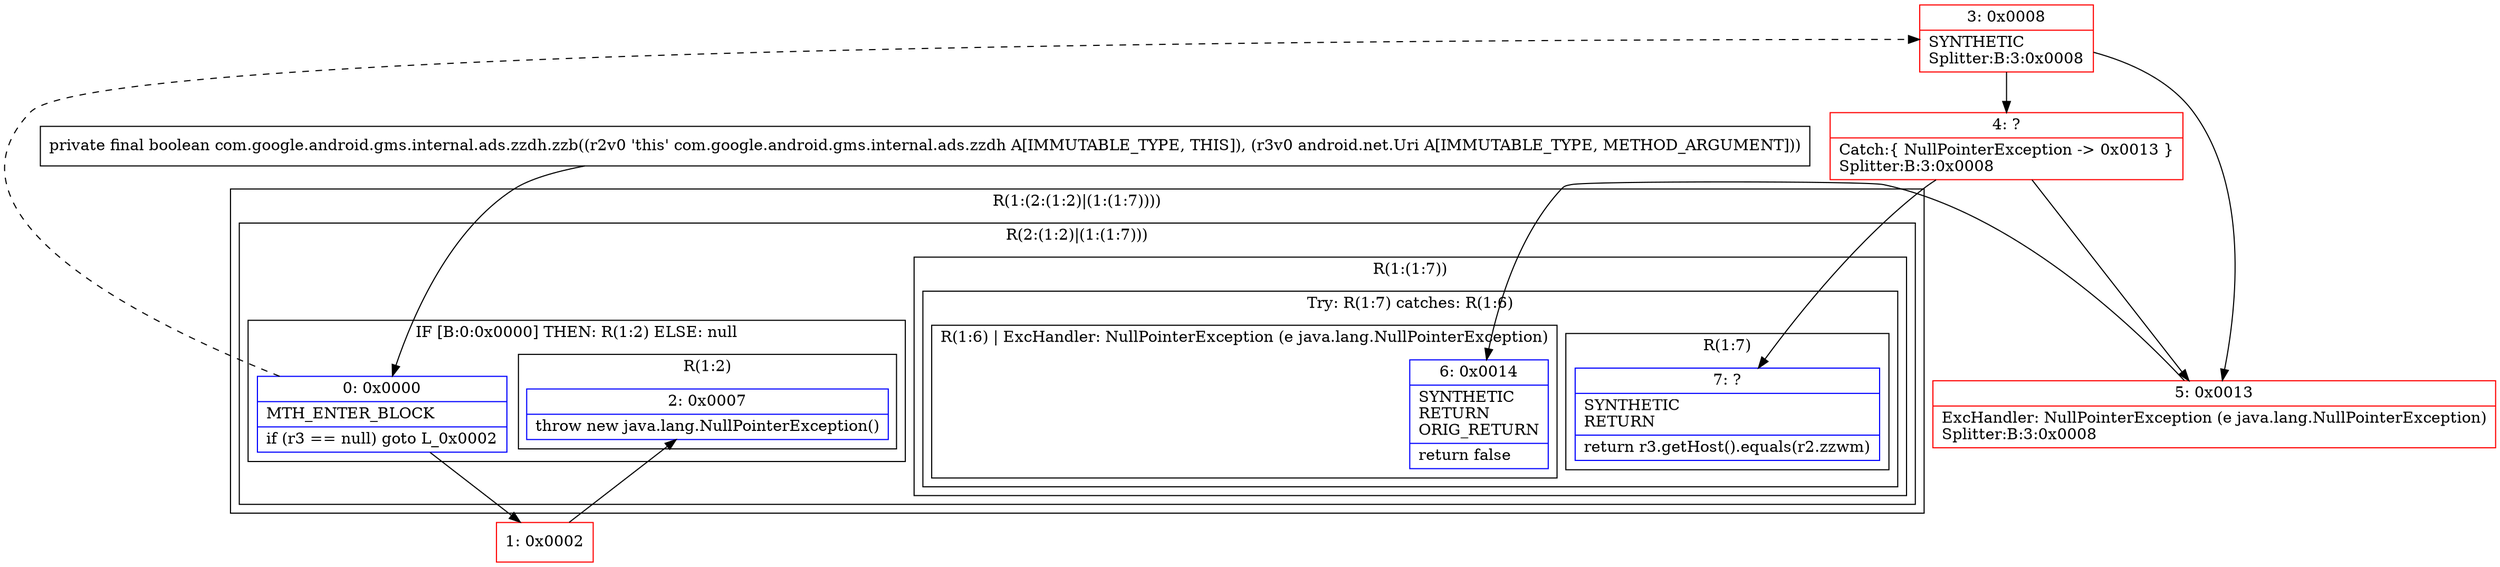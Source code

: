 digraph "CFG forcom.google.android.gms.internal.ads.zzdh.zzb(Landroid\/net\/Uri;)Z" {
subgraph cluster_Region_102394925 {
label = "R(1:(2:(1:2)|(1:(1:7))))";
node [shape=record,color=blue];
subgraph cluster_Region_837650761 {
label = "R(2:(1:2)|(1:(1:7)))";
node [shape=record,color=blue];
subgraph cluster_IfRegion_1867354863 {
label = "IF [B:0:0x0000] THEN: R(1:2) ELSE: null";
node [shape=record,color=blue];
Node_0 [shape=record,label="{0\:\ 0x0000|MTH_ENTER_BLOCK\l|if (r3 == null) goto L_0x0002\l}"];
subgraph cluster_Region_1974808414 {
label = "R(1:2)";
node [shape=record,color=blue];
Node_2 [shape=record,label="{2\:\ 0x0007|throw new java.lang.NullPointerException()\l}"];
}
}
subgraph cluster_Region_538660545 {
label = "R(1:(1:7))";
node [shape=record,color=blue];
subgraph cluster_TryCatchRegion_2111908938 {
label = "Try: R(1:7) catches: R(1:6)";
node [shape=record,color=blue];
subgraph cluster_Region_2125992947 {
label = "R(1:7)";
node [shape=record,color=blue];
Node_7 [shape=record,label="{7\:\ ?|SYNTHETIC\lRETURN\l|return r3.getHost().equals(r2.zzwm)\l}"];
}
subgraph cluster_Region_573250725 {
label = "R(1:6) | ExcHandler: NullPointerException (e java.lang.NullPointerException)\l";
node [shape=record,color=blue];
Node_6 [shape=record,label="{6\:\ 0x0014|SYNTHETIC\lRETURN\lORIG_RETURN\l|return false\l}"];
}
}
}
}
}
subgraph cluster_Region_573250725 {
label = "R(1:6) | ExcHandler: NullPointerException (e java.lang.NullPointerException)\l";
node [shape=record,color=blue];
Node_6 [shape=record,label="{6\:\ 0x0014|SYNTHETIC\lRETURN\lORIG_RETURN\l|return false\l}"];
}
Node_1 [shape=record,color=red,label="{1\:\ 0x0002}"];
Node_3 [shape=record,color=red,label="{3\:\ 0x0008|SYNTHETIC\lSplitter:B:3:0x0008\l}"];
Node_4 [shape=record,color=red,label="{4\:\ ?|Catch:\{ NullPointerException \-\> 0x0013 \}\lSplitter:B:3:0x0008\l}"];
Node_5 [shape=record,color=red,label="{5\:\ 0x0013|ExcHandler: NullPointerException (e java.lang.NullPointerException)\lSplitter:B:3:0x0008\l}"];
MethodNode[shape=record,label="{private final boolean com.google.android.gms.internal.ads.zzdh.zzb((r2v0 'this' com.google.android.gms.internal.ads.zzdh A[IMMUTABLE_TYPE, THIS]), (r3v0 android.net.Uri A[IMMUTABLE_TYPE, METHOD_ARGUMENT])) }"];
MethodNode -> Node_0;
Node_0 -> Node_1;
Node_0 -> Node_3[style=dashed];
Node_1 -> Node_2;
Node_3 -> Node_4;
Node_3 -> Node_5;
Node_4 -> Node_5;
Node_4 -> Node_7;
Node_5 -> Node_6;
}

